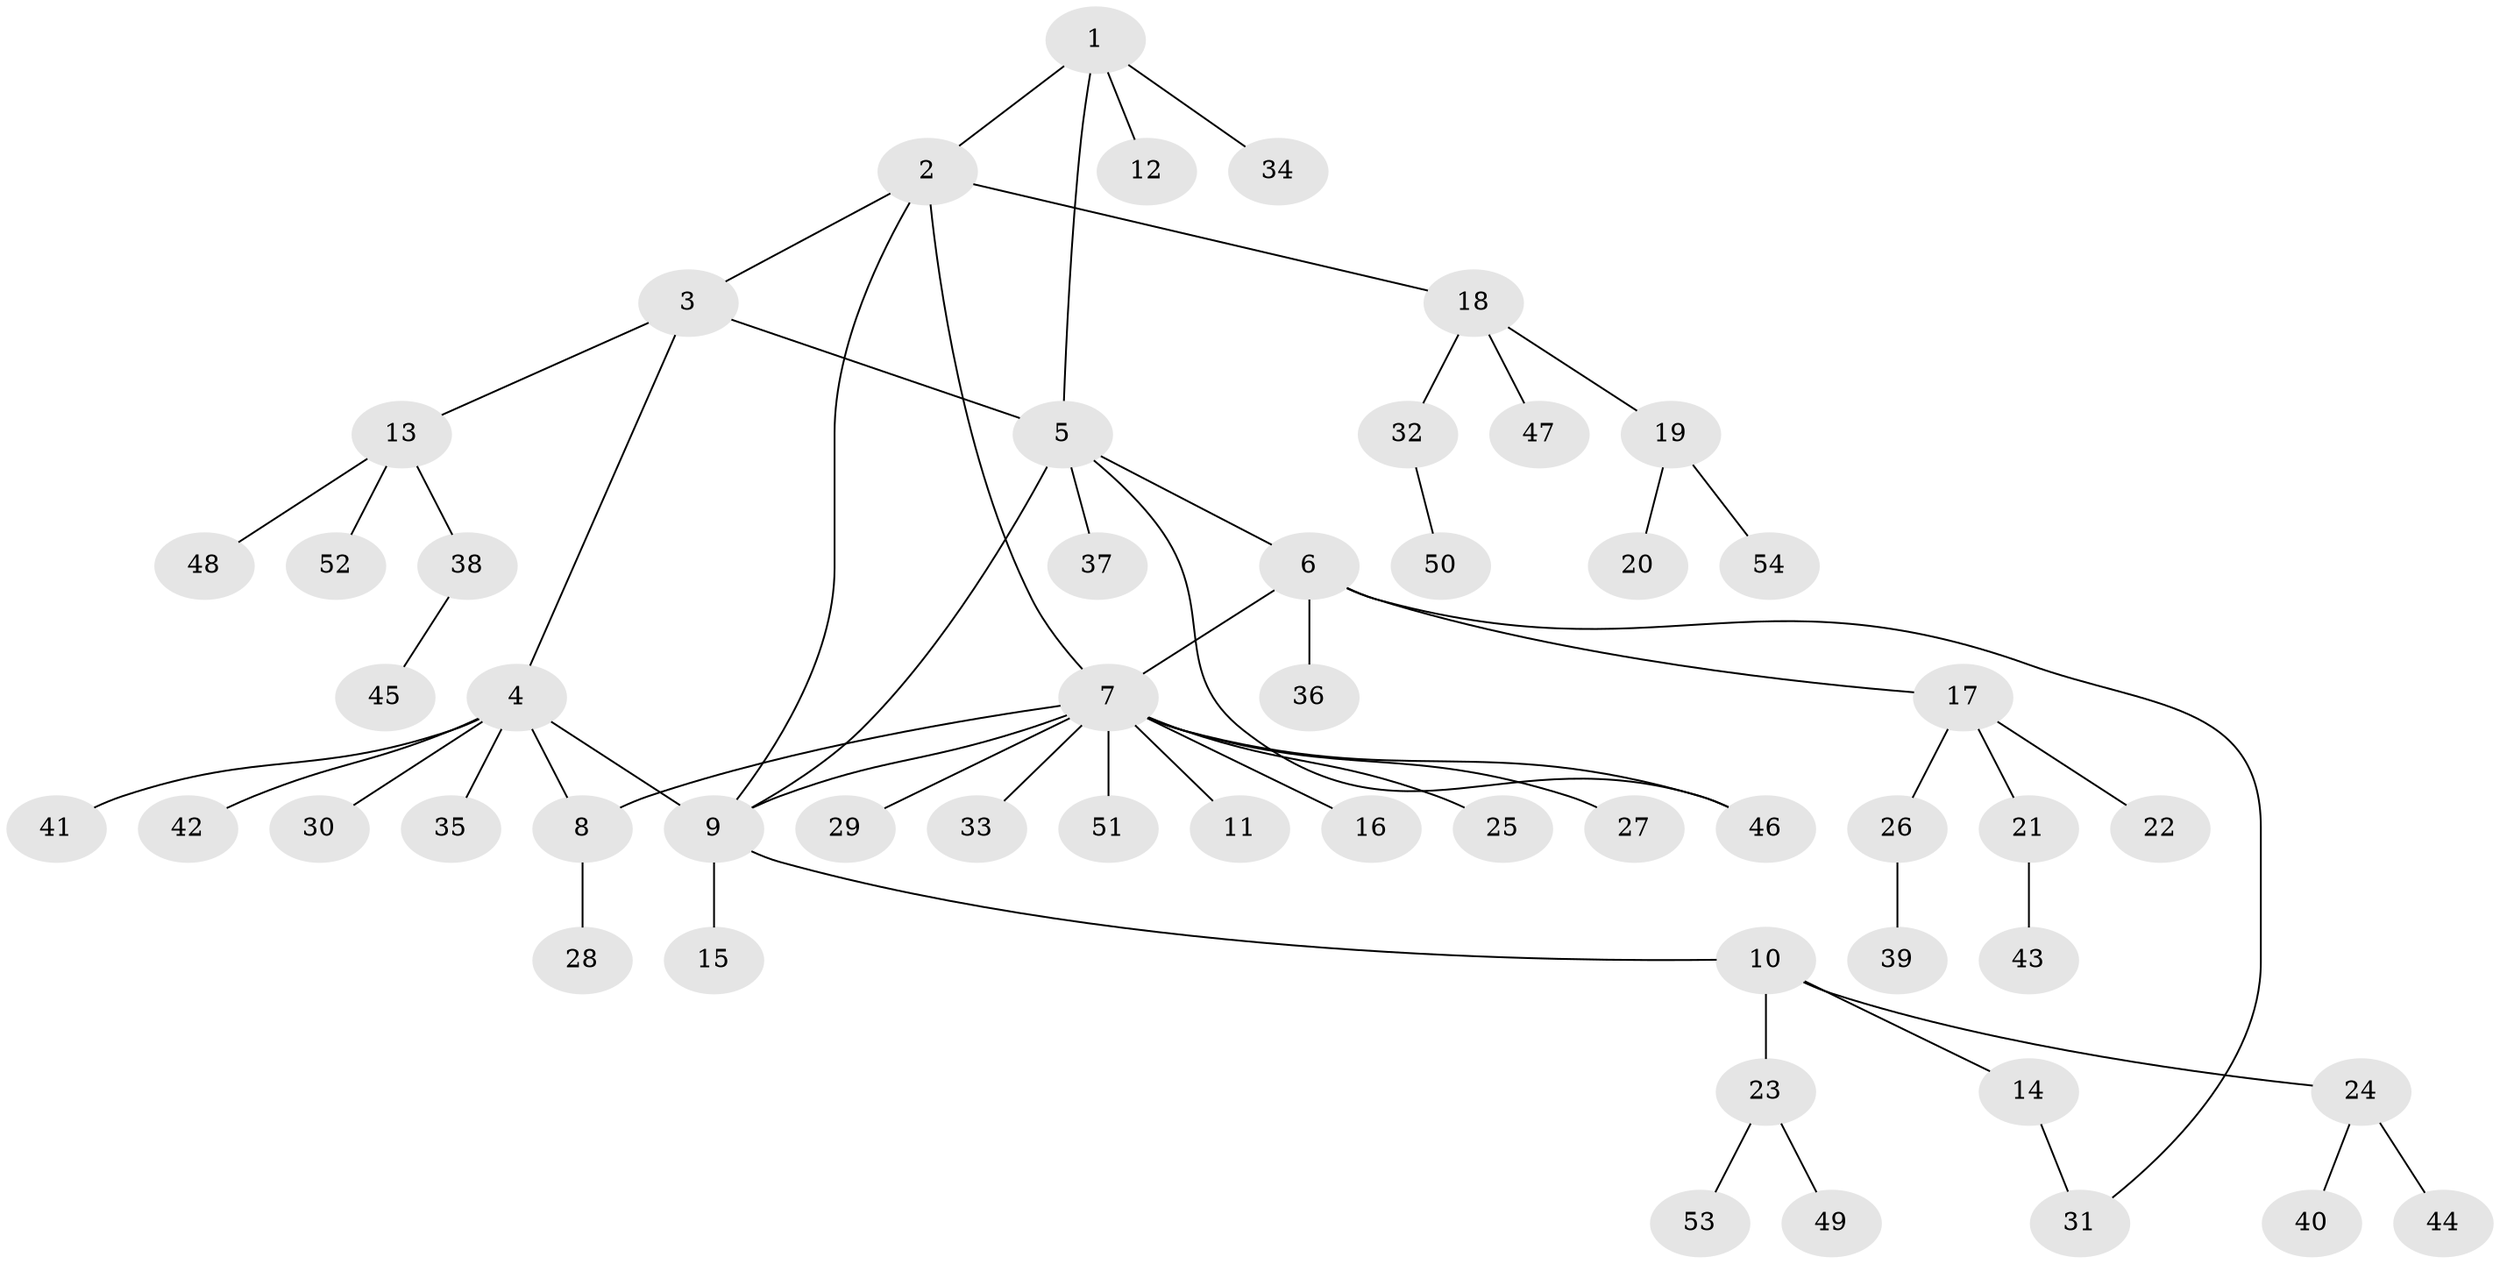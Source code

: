 // coarse degree distribution, {3: 0.05405405405405406, 14: 0.02702702702702703, 4: 0.16216216216216217, 7: 0.05405405405405406, 1: 0.6486486486486487, 2: 0.05405405405405406}
// Generated by graph-tools (version 1.1) at 2025/19/03/04/25 18:19:28]
// undirected, 54 vertices, 61 edges
graph export_dot {
graph [start="1"]
  node [color=gray90,style=filled];
  1;
  2;
  3;
  4;
  5;
  6;
  7;
  8;
  9;
  10;
  11;
  12;
  13;
  14;
  15;
  16;
  17;
  18;
  19;
  20;
  21;
  22;
  23;
  24;
  25;
  26;
  27;
  28;
  29;
  30;
  31;
  32;
  33;
  34;
  35;
  36;
  37;
  38;
  39;
  40;
  41;
  42;
  43;
  44;
  45;
  46;
  47;
  48;
  49;
  50;
  51;
  52;
  53;
  54;
  1 -- 2;
  1 -- 5;
  1 -- 12;
  1 -- 34;
  2 -- 3;
  2 -- 7;
  2 -- 9;
  2 -- 18;
  3 -- 4;
  3 -- 5;
  3 -- 13;
  4 -- 8;
  4 -- 9;
  4 -- 30;
  4 -- 35;
  4 -- 41;
  4 -- 42;
  5 -- 6;
  5 -- 9;
  5 -- 37;
  5 -- 46;
  6 -- 7;
  6 -- 17;
  6 -- 31;
  6 -- 36;
  7 -- 8;
  7 -- 9;
  7 -- 11;
  7 -- 16;
  7 -- 25;
  7 -- 27;
  7 -- 29;
  7 -- 33;
  7 -- 46;
  7 -- 51;
  8 -- 28;
  9 -- 10;
  9 -- 15;
  10 -- 14;
  10 -- 23;
  10 -- 24;
  13 -- 38;
  13 -- 48;
  13 -- 52;
  14 -- 31;
  17 -- 21;
  17 -- 22;
  17 -- 26;
  18 -- 19;
  18 -- 32;
  18 -- 47;
  19 -- 20;
  19 -- 54;
  21 -- 43;
  23 -- 49;
  23 -- 53;
  24 -- 40;
  24 -- 44;
  26 -- 39;
  32 -- 50;
  38 -- 45;
}
